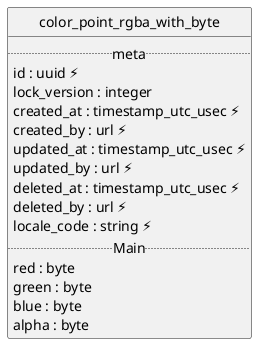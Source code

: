 @startuml uml
skinparam monochrome true
skinparam linetype ortho
hide circle

entity color_point_rgba_with_byte {
  .. meta ..
  id : uuid ⚡
  lock_version : integer
  created_at : timestamp_utc_usec ⚡
  created_by : url ⚡
  updated_at : timestamp_utc_usec ⚡
  updated_by : url ⚡
  deleted_at : timestamp_utc_usec ⚡
  deleted_by : url ⚡
  locale_code : string ⚡
  .. Main ..
  red : byte
  green : byte
  blue : byte
  alpha : byte
}

@enduml
